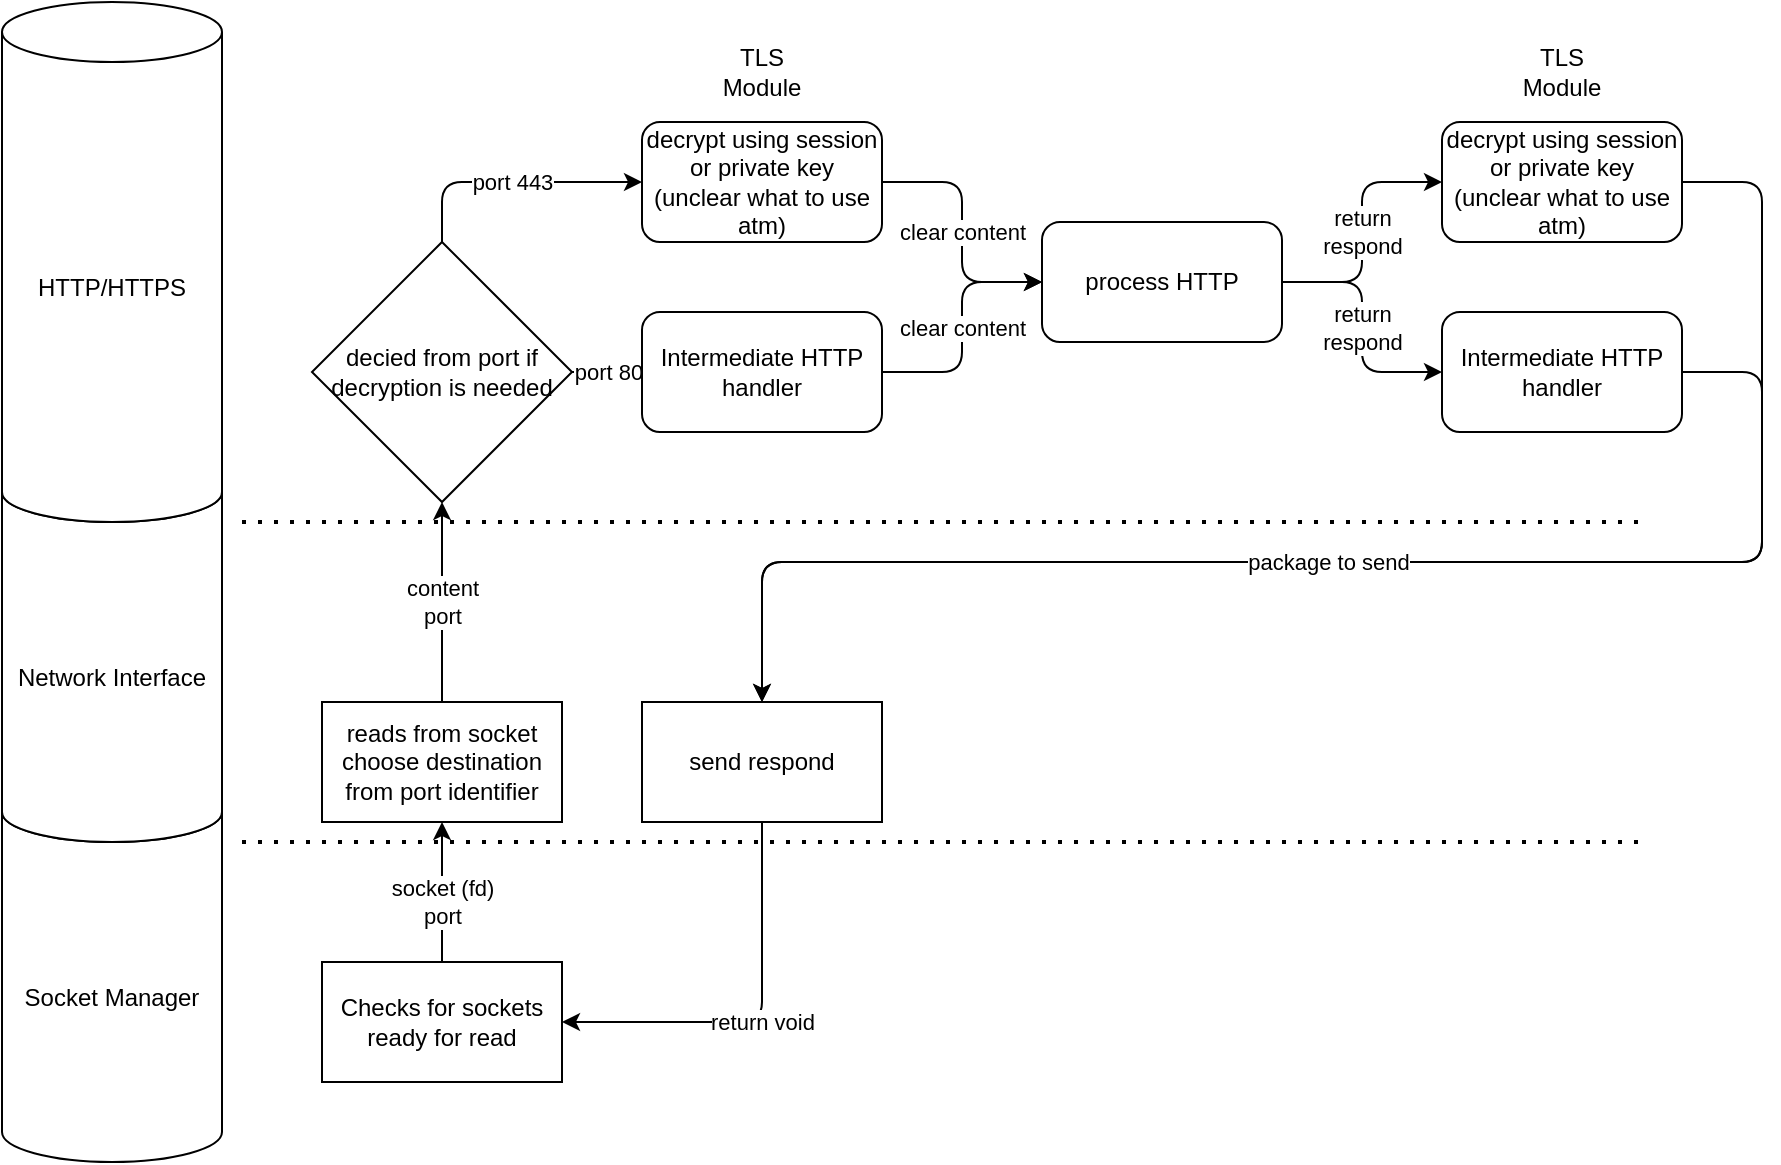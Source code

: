 <mxfile>
    <diagram id="cBjchAkmlBqhMuz2ZoYb" name="Page-1">
        <mxGraphModel dx="1327" dy="624" grid="1" gridSize="10" guides="1" tooltips="1" connect="1" arrows="1" fold="1" page="1" pageScale="1" pageWidth="850" pageHeight="1100" math="0" shadow="0">
            <root>
                <mxCell id="0"/>
                <mxCell id="1" parent="0"/>
                <mxCell id="13" value="Socket Manager" style="shape=cylinder3;whiteSpace=wrap;html=1;boundedLbl=1;backgroundOutline=1;size=15;" vertex="1" parent="1">
                    <mxGeometry y="510" width="110" height="190" as="geometry"/>
                </mxCell>
                <mxCell id="12" value="Network Interface" style="shape=cylinder3;whiteSpace=wrap;html=1;boundedLbl=1;backgroundOutline=1;size=15;" vertex="1" parent="1">
                    <mxGeometry y="350" width="110" height="190" as="geometry"/>
                </mxCell>
                <mxCell id="7" value="HTTP/HTTPS" style="shape=cylinder3;whiteSpace=wrap;html=1;boundedLbl=1;backgroundOutline=1;size=15;" vertex="1" parent="1">
                    <mxGeometry y="120" width="110" height="260" as="geometry"/>
                </mxCell>
                <mxCell id="33" value="" style="endArrow=none;dashed=1;html=1;dashPattern=1 3;strokeWidth=2;" edge="1" parent="1">
                    <mxGeometry width="50" height="50" relative="1" as="geometry">
                        <mxPoint x="120" y="380" as="sourcePoint"/>
                        <mxPoint x="820" y="380" as="targetPoint"/>
                    </mxGeometry>
                </mxCell>
                <mxCell id="34" value="" style="endArrow=none;dashed=1;html=1;dashPattern=1 3;strokeWidth=2;" edge="1" parent="1">
                    <mxGeometry width="50" height="50" relative="1" as="geometry">
                        <mxPoint x="120" y="540" as="sourcePoint"/>
                        <mxPoint x="820" y="540" as="targetPoint"/>
                    </mxGeometry>
                </mxCell>
                <mxCell id="61" value="socket (fd)&lt;br&gt;port" style="edgeStyle=none;html=1;exitX=0.5;exitY=0;exitDx=0;exitDy=0;entryX=0.5;entryY=1;entryDx=0;entryDy=0;" edge="1" parent="1" source="57" target="59">
                    <mxGeometry x="-0.143" relative="1" as="geometry">
                        <Array as="points">
                            <mxPoint x="220" y="550"/>
                        </Array>
                        <mxPoint as="offset"/>
                    </mxGeometry>
                </mxCell>
                <mxCell id="57" value="Checks for sockets ready for read" style="rounded=0;whiteSpace=wrap;html=1;" vertex="1" parent="1">
                    <mxGeometry x="160" y="600" width="120" height="60" as="geometry"/>
                </mxCell>
                <mxCell id="77" value="content&lt;br&gt;port" style="edgeStyle=none;html=1;" edge="1" parent="1" source="59" target="76">
                    <mxGeometry relative="1" as="geometry"/>
                </mxCell>
                <mxCell id="59" value="reads from socket&lt;br&gt;choose destination from port identifier" style="rounded=0;whiteSpace=wrap;html=1;" vertex="1" parent="1">
                    <mxGeometry x="160" y="470" width="120" height="60" as="geometry"/>
                </mxCell>
                <mxCell id="82" value="port 80" style="edgeStyle=none;html=1;exitX=1;exitY=0.5;exitDx=0;exitDy=0;entryX=0;entryY=0.5;entryDx=0;entryDy=0;spacingTop=0;spacing=2;" edge="1" parent="1" source="76" target="81">
                    <mxGeometry relative="1" as="geometry">
                        <Array as="points"/>
                    </mxGeometry>
                </mxCell>
                <mxCell id="83" value="port 443" style="edgeStyle=none;html=1;exitX=0.5;exitY=0;exitDx=0;exitDy=0;entryX=0;entryY=0.5;entryDx=0;entryDy=0;" edge="1" parent="1" source="76" target="80">
                    <mxGeometry relative="1" as="geometry">
                        <Array as="points">
                            <mxPoint x="220" y="210"/>
                        </Array>
                    </mxGeometry>
                </mxCell>
                <mxCell id="76" value="decied from port if decryption is needed" style="rhombus;whiteSpace=wrap;html=1;rounded=0;" vertex="1" parent="1">
                    <mxGeometry x="155" y="240" width="130" height="130" as="geometry"/>
                </mxCell>
                <mxCell id="91" value="clear content" style="edgeStyle=none;html=1;exitX=1;exitY=0.5;exitDx=0;exitDy=0;entryX=0;entryY=0.5;entryDx=0;entryDy=0;" edge="1" parent="1" source="80" target="87">
                    <mxGeometry relative="1" as="geometry">
                        <Array as="points">
                            <mxPoint x="480" y="210"/>
                            <mxPoint x="480" y="260"/>
                        </Array>
                    </mxGeometry>
                </mxCell>
                <mxCell id="80" value="decrypt using session or private key (unclear what to use atm)" style="rounded=1;whiteSpace=wrap;html=1;" vertex="1" parent="1">
                    <mxGeometry x="320" y="180" width="120" height="60" as="geometry"/>
                </mxCell>
                <mxCell id="90" value="clear content" style="edgeStyle=none;html=1;exitX=1;exitY=0.5;exitDx=0;exitDy=0;entryX=0;entryY=0.5;entryDx=0;entryDy=0;" edge="1" parent="1" source="81" target="87">
                    <mxGeometry relative="1" as="geometry">
                        <Array as="points">
                            <mxPoint x="480" y="305"/>
                            <mxPoint x="480" y="260"/>
                        </Array>
                    </mxGeometry>
                </mxCell>
                <mxCell id="81" value="Intermediate HTTP handler" style="rounded=1;whiteSpace=wrap;html=1;" vertex="1" parent="1">
                    <mxGeometry x="320" y="275" width="120" height="60" as="geometry"/>
                </mxCell>
                <mxCell id="100" value="return void" style="edgeStyle=none;html=1;exitX=0.5;exitY=1;exitDx=0;exitDy=0;entryX=1;entryY=0.5;entryDx=0;entryDy=0;" edge="1" parent="1" source="85" target="57">
                    <mxGeometry relative="1" as="geometry">
                        <mxPoint x="380" y="590" as="targetPoint"/>
                        <Array as="points">
                            <mxPoint x="380" y="630"/>
                        </Array>
                    </mxGeometry>
                </mxCell>
                <mxCell id="85" value="send respond" style="rounded=0;whiteSpace=wrap;html=1;" vertex="1" parent="1">
                    <mxGeometry x="320" y="470" width="120" height="60" as="geometry"/>
                </mxCell>
                <mxCell id="94" value="return&lt;br&gt;respond" style="edgeStyle=none;html=1;exitX=1;exitY=0.5;exitDx=0;exitDy=0;entryX=0;entryY=0.5;entryDx=0;entryDy=0;" edge="1" parent="1" source="87" target="93">
                    <mxGeometry relative="1" as="geometry">
                        <Array as="points">
                            <mxPoint x="680" y="260"/>
                            <mxPoint x="680" y="305"/>
                        </Array>
                    </mxGeometry>
                </mxCell>
                <mxCell id="95" value="return&lt;br&gt;respond" style="edgeStyle=none;html=1;exitX=1;exitY=0.5;exitDx=0;exitDy=0;entryX=0;entryY=0.5;entryDx=0;entryDy=0;" edge="1" parent="1" source="87" target="92">
                    <mxGeometry relative="1" as="geometry">
                        <Array as="points">
                            <mxPoint x="680" y="260"/>
                            <mxPoint x="680" y="210"/>
                        </Array>
                    </mxGeometry>
                </mxCell>
                <mxCell id="87" value="process HTTP" style="whiteSpace=wrap;html=1;rounded=1;" vertex="1" parent="1">
                    <mxGeometry x="520" y="230" width="120" height="60" as="geometry"/>
                </mxCell>
                <mxCell id="97" style="edgeStyle=none;html=1;exitX=1;exitY=0.5;exitDx=0;exitDy=0;entryX=0.5;entryY=0;entryDx=0;entryDy=0;" edge="1" parent="1" source="92" target="85">
                    <mxGeometry relative="1" as="geometry">
                        <Array as="points">
                            <mxPoint x="880" y="210"/>
                            <mxPoint x="880" y="400"/>
                            <mxPoint x="380" y="400"/>
                        </Array>
                    </mxGeometry>
                </mxCell>
                <mxCell id="92" value="decrypt using session or private key (unclear what to use atm)" style="rounded=1;whiteSpace=wrap;html=1;" vertex="1" parent="1">
                    <mxGeometry x="720" y="180" width="120" height="60" as="geometry"/>
                </mxCell>
                <mxCell id="96" value="package to send" style="edgeStyle=none;html=1;exitX=1;exitY=0.5;exitDx=0;exitDy=0;entryX=0.5;entryY=0;entryDx=0;entryDy=0;" edge="1" parent="1" source="93" target="85">
                    <mxGeometry relative="1" as="geometry">
                        <mxPoint x="900" y="305" as="targetPoint"/>
                        <Array as="points">
                            <mxPoint x="880" y="305"/>
                            <mxPoint x="880" y="400"/>
                            <mxPoint x="380" y="400"/>
                        </Array>
                    </mxGeometry>
                </mxCell>
                <mxCell id="93" value="Intermediate HTTP handler" style="rounded=1;whiteSpace=wrap;html=1;" vertex="1" parent="1">
                    <mxGeometry x="720" y="275" width="120" height="60" as="geometry"/>
                </mxCell>
                <mxCell id="98" value="TLS Module" style="text;html=1;strokeColor=none;fillColor=none;align=center;verticalAlign=middle;whiteSpace=wrap;rounded=0;" vertex="1" parent="1">
                    <mxGeometry x="350" y="140" width="60" height="30" as="geometry"/>
                </mxCell>
                <mxCell id="99" value="TLS Module" style="text;html=1;strokeColor=none;fillColor=none;align=center;verticalAlign=middle;whiteSpace=wrap;rounded=0;" vertex="1" parent="1">
                    <mxGeometry x="750" y="140" width="60" height="30" as="geometry"/>
                </mxCell>
            </root>
        </mxGraphModel>
    </diagram>
</mxfile>